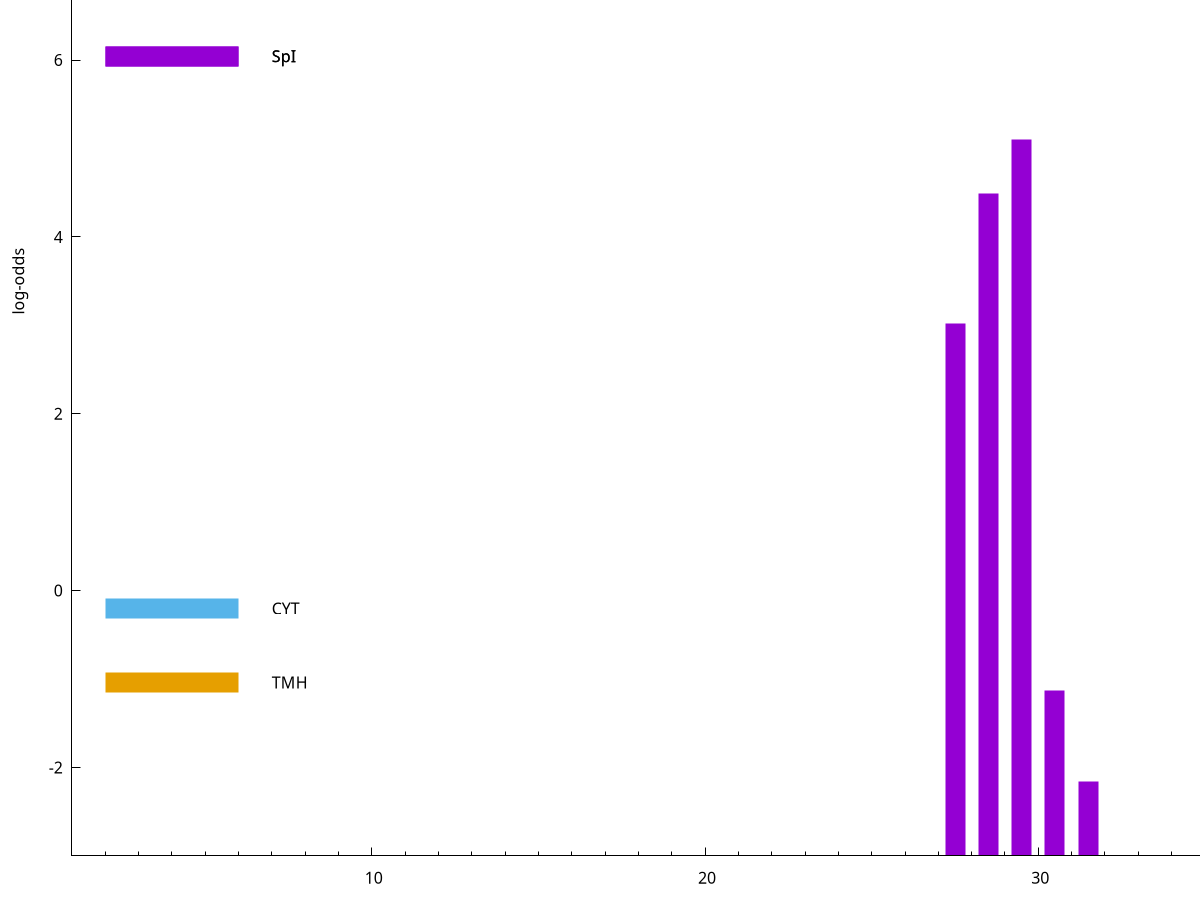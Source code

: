 set title "LipoP predictions for SRR4017929.gff"
set size 2., 1.4
set xrange [1:70] 
set mxtics 10
set yrange [-3:10]
set y2range [0:13]
set ylabel "log-odds"
set term postscript eps color solid "Helvetica" 30
set output "SRR4017929.gff61.eps"
set arrow from 2,6.0417 to 6,6.0417 nohead lt 1 lw 20
set label "SpI" at 7,6.0417
set arrow from 2,-0.200913 to 6,-0.200913 nohead lt 3 lw 20
set label "CYT" at 7,-0.200913
set arrow from 2,-1.03909 to 6,-1.03909 nohead lt 4 lw 20
set label "TMH" at 7,-1.03909
set arrow from 2,6.0417 to 6,6.0417 nohead lt 1 lw 20
set label "SpI" at 7,6.0417
# NOTE: The scores below are the log-odds scores with the threshold
# NOTE: subtracted (a hack to make gnuplot make the histogram all
# NOTE: look nice).
plot "-" axes x1y2 title "" with impulses lt 1 lw 20
29.500000 8.104410
28.500000 7.496030
27.500000 6.016070
30.500000 1.873960
31.500000 0.844700
e
exit
